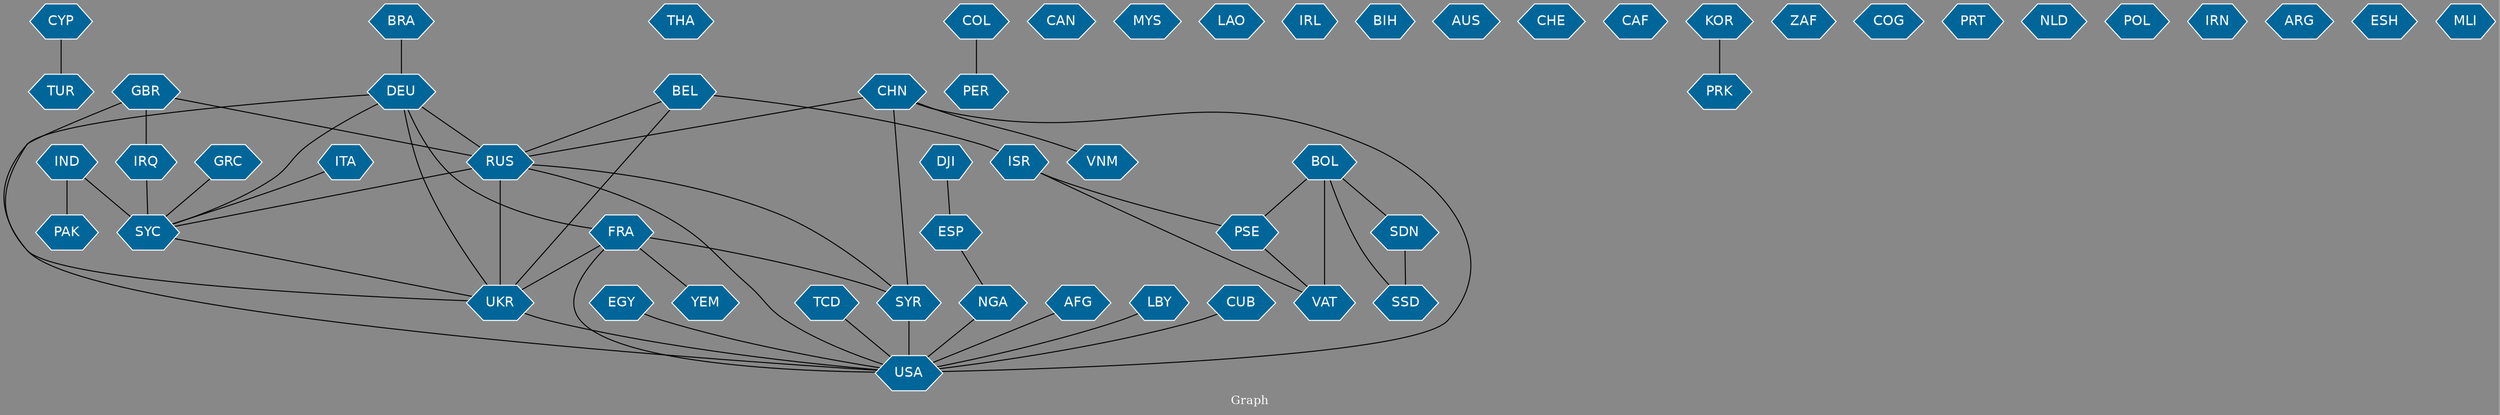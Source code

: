 // Countries together in item graph
graph {
	graph [bgcolor="#888888" fontcolor=white fontsize=12 label="Graph" outputorder=edgesfirst overlap=prism]
	node [color=white fillcolor="#006699" fontcolor=white fontname=Helvetica shape=hexagon style=filled]
	edge [arrowhead=open color=black fontcolor=white fontname=Courier fontsize=12]
		TUR [label=TUR]
		UKR [label=UKR]
		IND [label=IND]
		VAT [label=VAT]
		CHN [label=CHN]
		THA [label=THA]
		SYC [label=SYC]
		IRQ [label=IRQ]
		ISR [label=ISR]
		EGY [label=EGY]
		USA [label=USA]
		COL [label=COL]
		PER [label=PER]
		GBR [label=GBR]
		ITA [label=ITA]
		NGA [label=NGA]
		RUS [label=RUS]
		SSD [label=SSD]
		SDN [label=SDN]
		BOL [label=BOL]
		BEL [label=BEL]
		TCD [label=TCD]
		GRC [label=GRC]
		PSE [label=PSE]
		SYR [label=SYR]
		FRA [label=FRA]
		CAN [label=CAN]
		AFG [label=AFG]
		VNM [label=VNM]
		DEU [label=DEU]
		YEM [label=YEM]
		MYS [label=MYS]
		LAO [label=LAO]
		IRL [label=IRL]
		BIH [label=BIH]
		AUS [label=AUS]
		LBY [label=LBY]
		CHE [label=CHE]
		ESP [label=ESP]
		CYP [label=CYP]
		CAF [label=CAF]
		KOR [label=KOR]
		PRK [label=PRK]
		ZAF [label=ZAF]
		COG [label=COG]
		DJI [label=DJI]
		PRT [label=PRT]
		NLD [label=NLD]
		POL [label=POL]
		IRN [label=IRN]
		PAK [label=PAK]
		BRA [label=BRA]
		ARG [label=ARG]
		CUB [label=CUB]
		ESH [label=ESH]
		MLI [label=MLI]
			BOL -- SDN [weight=2]
			BEL -- ISR [weight=3]
			FRA -- USA [weight=2]
			SYR -- USA [weight=4]
			DEU -- UKR [weight=3]
			KOR -- PRK [weight=1]
			ISR -- PSE [weight=1]
			NGA -- USA [weight=1]
			DEU -- RUS [weight=2]
			IND -- PAK [weight=1]
			CHN -- USA [weight=7]
			ESP -- NGA [weight=1]
			LBY -- USA [weight=1]
			DEU -- FRA [weight=1]
			RUS -- SYR [weight=2]
			CYP -- TUR [weight=3]
			RUS -- SYC [weight=1]
			ISR -- VAT [weight=1]
			DEU -- SYC [weight=1]
			TCD -- USA [weight=2]
			PSE -- VAT [weight=4]
			FRA -- SYR [weight=2]
			GBR -- UKR [weight=1]
			IRQ -- SYC [weight=2]
			EGY -- USA [weight=2]
			RUS -- USA [weight=3]
			CHN -- RUS [weight=9]
			SYC -- UKR [weight=2]
			DEU -- USA [weight=1]
			RUS -- UKR [weight=33]
			BEL -- RUS [weight=2]
			CUB -- USA [weight=1]
			GBR -- RUS [weight=1]
			BOL -- PSE [weight=2]
			IND -- SYC [weight=6]
			FRA -- YEM [weight=1]
			SDN -- SSD [weight=3]
			UKR -- USA [weight=5]
			CHN -- SYR [weight=2]
			CHN -- VNM [weight=3]
			BOL -- SSD [weight=2]
			DJI -- ESP [weight=2]
			GRC -- SYC [weight=1]
			ITA -- SYC [weight=1]
			BOL -- VAT [weight=2]
			FRA -- UKR [weight=1]
			GBR -- IRQ [weight=1]
			AFG -- USA [weight=3]
			BEL -- UKR [weight=1]
			COL -- PER [weight=1]
			BRA -- DEU [weight=1]
}